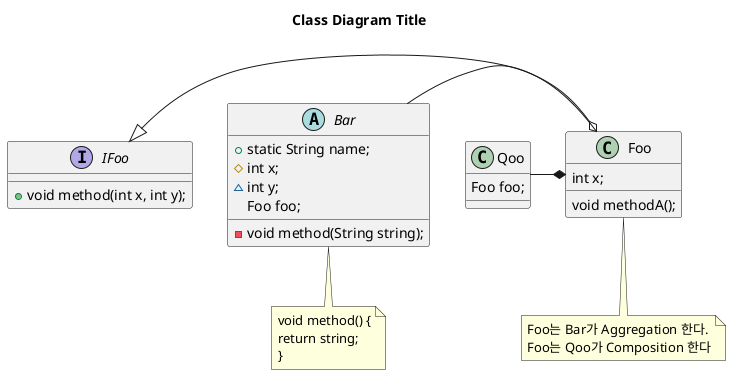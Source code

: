 @startuml

interface IFoo{
    + void method(int x, int y);

}

abstract class Bar{
   + static String name;
   # int x;
   ~ int y;
   Foo foo;
   - void method(String string);
}
class Qoo{
    Foo foo;
}
class Foo{
    int x;
    void methodA();
}

Foo -Left|> IFoo
Bar -o Foo
Qoo -Right* Foo

title Class Diagram Title

note bottom of Bar
 void method() {
 return string;
 }
end note

note bottom of Foo
Foo는 Bar가 Aggregation 한다.
Foo는 Qoo가 Composition 한다
end note


@enduml